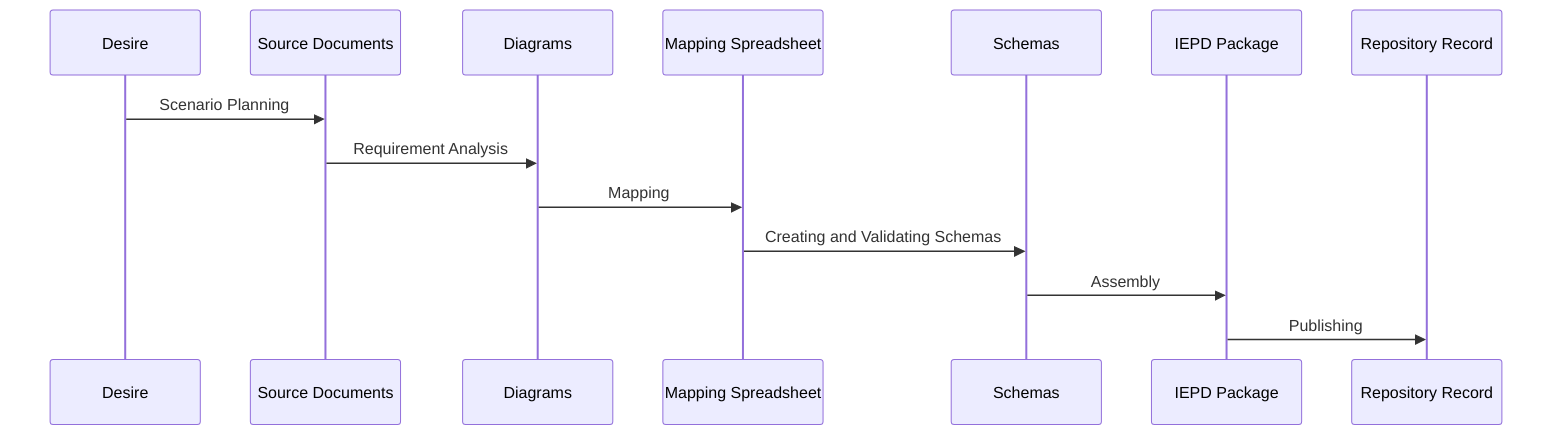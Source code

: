 sequenceDiagram
	Desire ->> Source Documents: Scenario Planning
	Source Documents ->> Diagrams: Requirement Analysis
	Diagrams ->> Mapping Spreadsheet: Mapping
	Mapping Spreadsheet ->> Schemas: Creating and Validating Schemas
	Schemas ->> IEPD Package: Assembly
	IEPD Package ->> Repository Record: Publishing